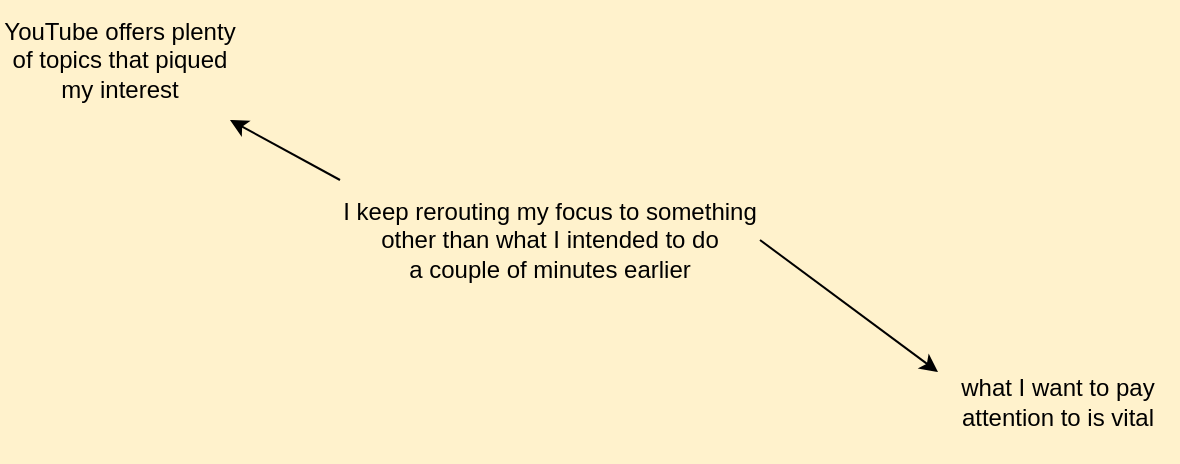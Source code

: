 <mxfile version="16.5.3" type="github"><diagram id="ZYMZuLUzT44L8vGFjHqO" name="Page-1"><mxGraphModel dx="1102" dy="671" grid="0" gridSize="10" guides="1" tooltips="1" connect="1" arrows="1" fold="1" page="1" pageScale="1" pageWidth="1100" pageHeight="850" background="#FFF2CC" math="0" shadow="0"><root><mxCell id="0"/><mxCell id="1" parent="0"/><mxCell id="2gM6KyMeXfKgpK_SRV94-2" value="YouTube offers plenty of topics that piqued my interest" style="whiteSpace=wrap;html=1;strokeColor=none;fillColor=none;" vertex="1" parent="1"><mxGeometry x="120" y="150" width="120" height="60" as="geometry"/></mxCell><mxCell id="2gM6KyMeXfKgpK_SRV94-8" style="edgeStyle=none;rounded=0;orthogonalLoop=1;jettySize=auto;html=1;exitX=0;exitY=0;exitDx=0;exitDy=0;" edge="1" parent="1" source="2gM6KyMeXfKgpK_SRV94-3" target="2gM6KyMeXfKgpK_SRV94-2"><mxGeometry relative="1" as="geometry"/></mxCell><mxCell id="2gM6KyMeXfKgpK_SRV94-9" style="edgeStyle=none;rounded=0;orthogonalLoop=1;jettySize=auto;html=1;exitX=1;exitY=0.5;exitDx=0;exitDy=0;entryX=0;entryY=0.25;entryDx=0;entryDy=0;" edge="1" parent="1" source="2gM6KyMeXfKgpK_SRV94-3" target="2gM6KyMeXfKgpK_SRV94-4"><mxGeometry relative="1" as="geometry"/></mxCell><mxCell id="2gM6KyMeXfKgpK_SRV94-3" value="I keep rerouting my focus to something&lt;br&gt;other than what I intended to do&lt;br&gt;a couple of minutes earlier" style="whiteSpace=wrap;html=1;fillColor=none;strokeColor=none;" vertex="1" parent="1"><mxGeometry x="290" y="240" width="210" height="60" as="geometry"/></mxCell><mxCell id="2gM6KyMeXfKgpK_SRV94-4" value="what I want to pay attention to is vital" style="whiteSpace=wrap;html=1;fillColor=none;strokeColor=none;" vertex="1" parent="1"><mxGeometry x="589" y="321" width="120" height="60" as="geometry"/></mxCell></root></mxGraphModel></diagram></mxfile>